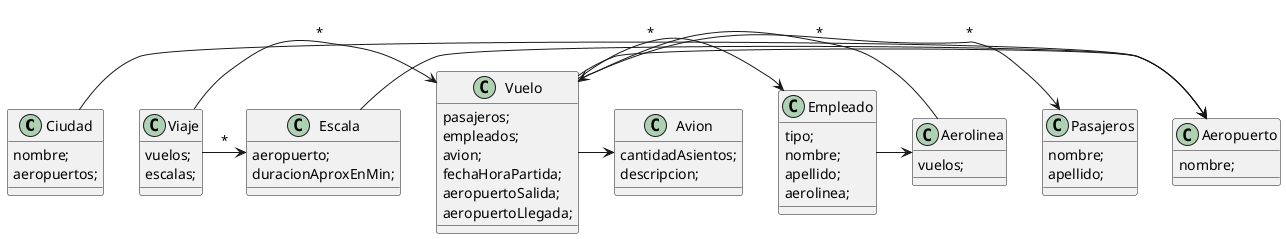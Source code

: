 @startuml
class Ciudad{
nombre;
aeropuertos;
}

class Aeropuerto{
nombre;
}

class Viaje{
vuelos;
escalas;
}

class Escala{
aeropuerto;
duracionAproxEnMin;
}
class Vuelo{
pasajeros;
empleados;
avion;
fechaHoraPartida;
aeropuertoSalida;
aeropuertoLlegada;
}

class Pasajeros{
nombre;
apellido;
}

class Empleado{
tipo;
nombre;
apellido;
aerolinea;
}

class Avion{
cantidadAsientos;
descripcion;
}

class Aerolinea{
vuelos;
}

Ciudad -> Aeropuerto
Vuelo -> Pasajeros: *
Vuelo -> Aeropuerto
Vuelo -> Empleado: *
Vuelo -> Avion
Aerolinea -> Vuelo: *
Empleado -> Aerolinea
Viaje -> Vuelo: *
Viaje -> Escala: *
Escala -> Aeropuerto
@enduml
